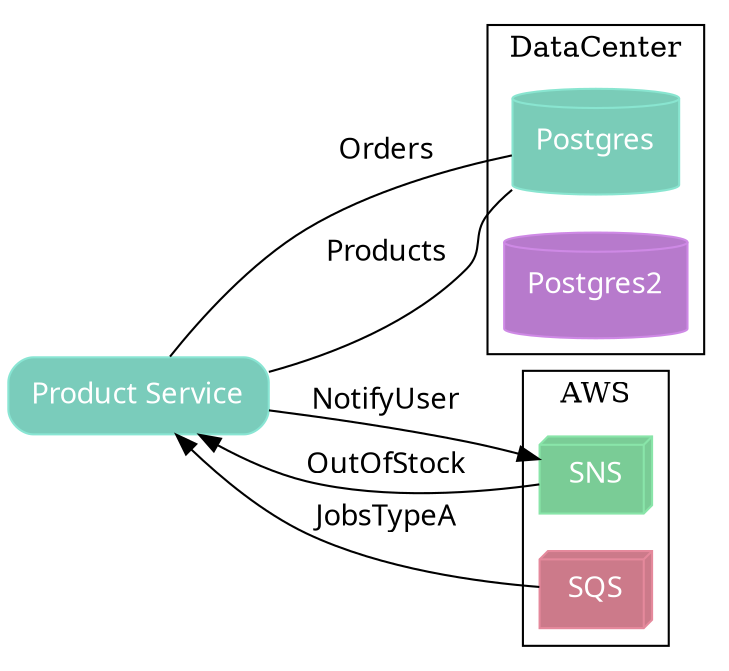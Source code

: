 graph {
rankdir=LR
graph [splines="spline"];
node [margin=0.15, fontcolor=white, style="filled,rounded", fontname = "sans-serif"];

edge [constraint=true, fontname = "sans-serif"];
"Product Service"[shape=box, fillcolor="#7accbb", color="#89e5d3"]
"Postgres"[shape=cylinder, fillcolor="#7accb8", color="#89e5d0"]
"SNS"[shape=box3d, fillcolor="#7acc96", color="#89e5a9"]
"SQS"[shape=box3d, fillcolor="#cc7a8a", color="#e5899c"]
"Postgres2"[shape=cylinder, fillcolor="#b77acc", color="#ce89e5"]
"Product Service" -- "Postgres"[dir=none, label="Orders"];
"Product Service" -- "Postgres"[dir=none, label="Products"];
"Product Service" -- "SNS"[dir=forward, label="NotifyUser"];
"Product Service" -- "SNS"[dir=back, label="OutOfStock"];
"Product Service" -- "SQS"[dir=back, label="JobsTypeA"];
subgraph cluster_0{
label="DataCenter";
"Postgres";"Postgres2";
}
subgraph cluster_1{
label="AWS";
"SNS";"SQS";
}
}
